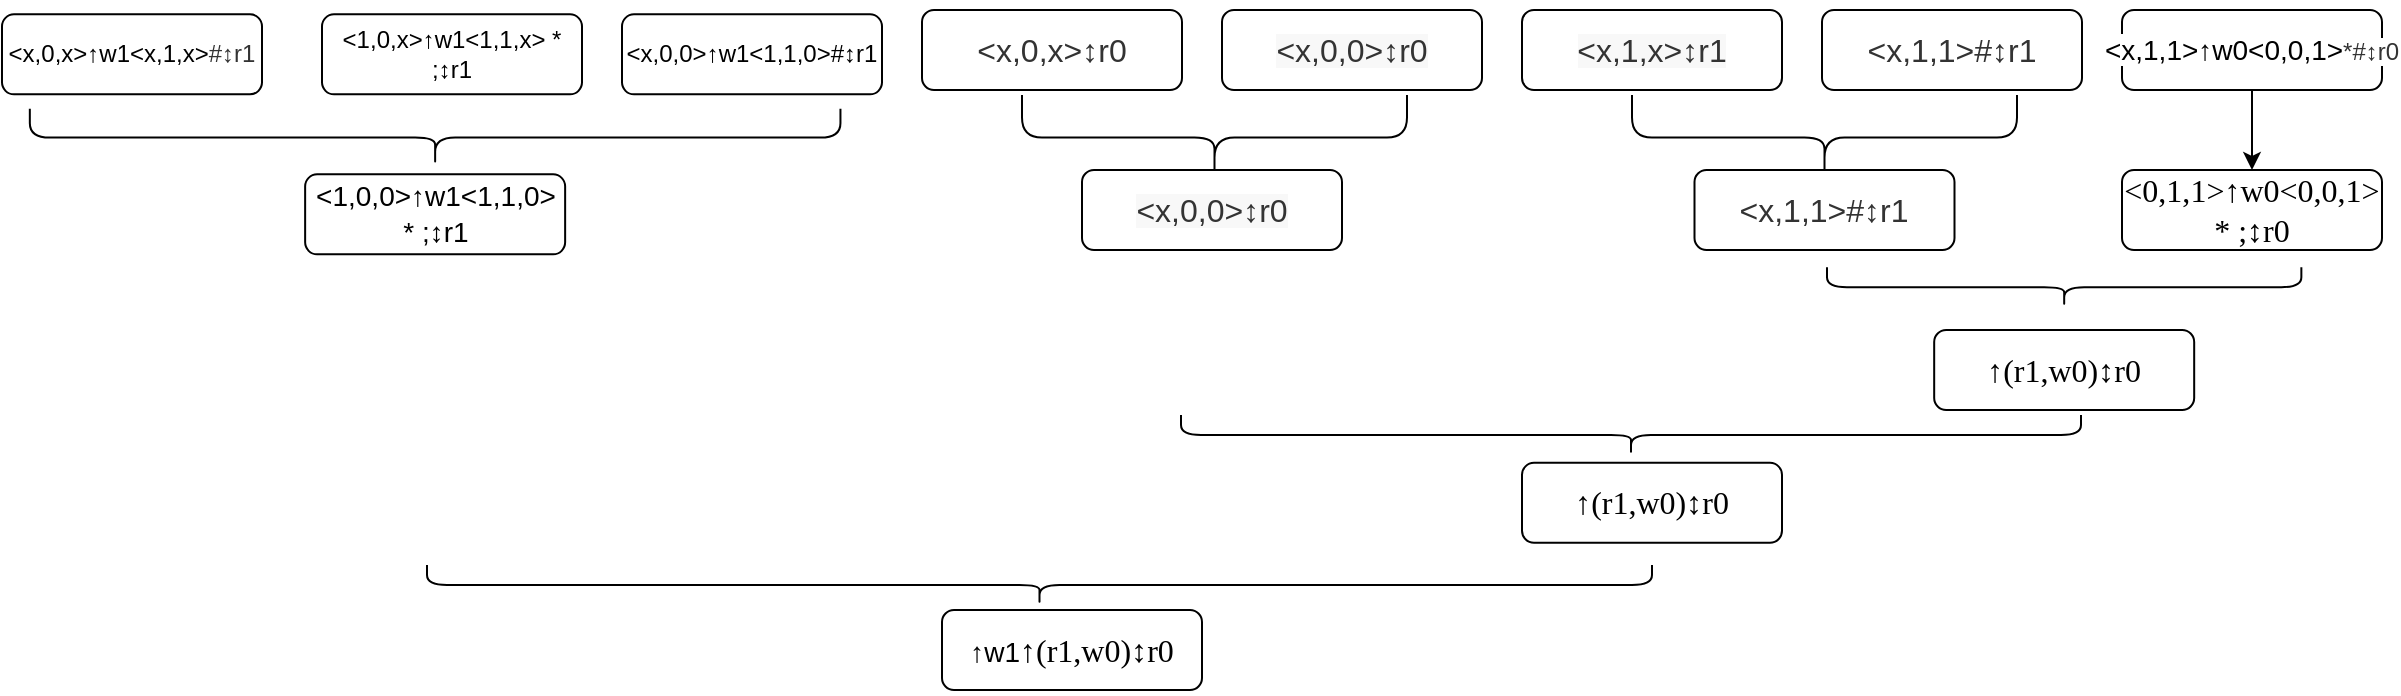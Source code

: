 <mxfile version="20.5.3" type="github">
  <diagram id="voq_Hp_KXatlv7T8ZGjq" name="第 1 页">
    <mxGraphModel dx="1422" dy="794" grid="0" gridSize="10" guides="1" tooltips="1" connect="1" arrows="1" fold="1" page="0" pageScale="1" pageWidth="827" pageHeight="1169" math="0" shadow="0">
      <root>
        <mxCell id="0" />
        <mxCell id="1" parent="0" />
        <mxCell id="uzzmSmjqvB5U3Lv1lw8r-1" value="&lt;p class=&quot;MsoNormal&quot;&gt;&lt;span style=&quot;color: rgb(51, 51, 51); letter-spacing: 0pt; font-size: 12pt; background: rgb(255, 255, 255);&quot;&gt;&amp;lt;x,0,x&amp;gt;↕r0&lt;/span&gt;&lt;/p&gt;" style="rounded=1;whiteSpace=wrap;html=1;" parent="1" vertex="1">
          <mxGeometry x="470" y="159.99" width="130" height="40" as="geometry" />
        </mxCell>
        <mxCell id="uzzmSmjqvB5U3Lv1lw8r-3" value="&lt;p class=&quot;MsoNormal&quot;&gt;&lt;span style=&quot;color: rgb(51, 51, 51); letter-spacing: 0pt; font-size: 12pt; background: rgb(248, 248, 248);&quot;&gt;&amp;lt;x,0,0&amp;gt;↕r0&lt;/span&gt;&lt;/p&gt;" style="rounded=1;whiteSpace=wrap;html=1;" parent="1" vertex="1">
          <mxGeometry x="620" y="159.99" width="130" height="40" as="geometry" />
        </mxCell>
        <mxCell id="uzzmSmjqvB5U3Lv1lw8r-4" value="&lt;p class=&quot;MsoNormal&quot;&gt;&lt;span style=&quot;letter-spacing: 0pt; background: rgb(255, 255, 255);&quot;&gt;&lt;font style=&quot;font-size: 12px;&quot;&gt;&amp;lt;1,0,x&amp;gt;↑w1&amp;lt;1,1,x&amp;gt; * ;↕r1&lt;/font&gt;&lt;/span&gt;&lt;/p&gt;" style="rounded=1;whiteSpace=wrap;html=1;" parent="1" vertex="1">
          <mxGeometry x="170" y="162.18" width="130" height="40" as="geometry" />
        </mxCell>
        <mxCell id="uzzmSmjqvB5U3Lv1lw8r-5" value="&lt;p style=&quot;&quot; class=&quot;MsoNormal&quot;&gt;&lt;span style=&quot;letter-spacing: 0pt; background: rgb(255, 255, 255);&quot;&gt;&amp;lt;x,0,x&amp;gt;↑w1&amp;lt;x,1,x&amp;gt;&lt;/span&gt;&lt;span style=&quot;color: rgb(51, 51, 51); letter-spacing: 0pt; background: rgb(255, 255, 255);&quot;&gt;#↕r1&lt;/span&gt;&lt;/p&gt;" style="rounded=1;whiteSpace=wrap;html=1;" parent="1" vertex="1">
          <mxGeometry x="10" y="162.18" width="130" height="40" as="geometry" />
        </mxCell>
        <mxCell id="uzzmSmjqvB5U3Lv1lw8r-6" value="&lt;p class=&quot;MsoNormal&quot;&gt;&lt;span style=&quot;mso-spacerun:&#39;yes&#39;;font-family:Helvetica;color:rgb(0,0,0);&#xa;letter-spacing:0.0pt;text-transform:none;font-style:normal;&#xa;font-size:10.5pt;mso-font-kerning:1.0pt;background:rgb(255,255,255);&#xa;mso-shading:rgb(255,255,255);&quot;&gt;&amp;lt;x,0,0&amp;gt;↑w1&amp;lt;1,1,0&amp;gt;#↕r1&lt;/span&gt;&lt;/p&gt;" style="rounded=1;whiteSpace=wrap;html=1;" parent="1" vertex="1">
          <mxGeometry x="320" y="162.18" width="130" height="40" as="geometry" />
        </mxCell>
        <mxCell id="uzzmSmjqvB5U3Lv1lw8r-7" value="&lt;p class=&quot;MsoNormal&quot;&gt;&lt;span style=&quot;letter-spacing: 0pt; font-size: 10.5pt; background: rgb(255, 255, 255);&quot;&gt;&amp;lt;x,1,1&amp;gt;↑w0&amp;lt;0,0,1&amp;gt;&lt;/span&gt;&lt;span style=&quot;color: rgb(51, 51, 51); letter-spacing: 0pt; background: rgb(255, 255, 255);&quot;&gt;*#↕r0&lt;/span&gt;&lt;/p&gt;" style="rounded=1;whiteSpace=wrap;html=1;" parent="1" vertex="1">
          <mxGeometry x="1070" y="160" width="130" height="40" as="geometry" />
        </mxCell>
        <mxCell id="uzzmSmjqvB5U3Lv1lw8r-8" value="&lt;p class=&quot;MsoNormal&quot;&gt;&lt;span style=&quot;color: rgb(51, 51, 51); letter-spacing: 0pt; font-size: 12pt; background: rgb(255, 255, 255);&quot;&gt;&amp;lt;x,1,1&amp;gt;#↕r1&lt;/span&gt;&lt;/p&gt;" style="rounded=1;whiteSpace=wrap;html=1;" parent="1" vertex="1">
          <mxGeometry x="920" y="160" width="130" height="40" as="geometry" />
        </mxCell>
        <mxCell id="uzzmSmjqvB5U3Lv1lw8r-9" value="&lt;p class=&quot;MsoNormal&quot;&gt;&lt;span style=&quot;color: rgb(51, 51, 51); letter-spacing: 0pt; font-size: 12pt; background: rgb(248, 248, 248);&quot;&gt;&amp;lt;x,1,x&amp;gt;↕r1&lt;/span&gt;&lt;/p&gt;" style="rounded=1;whiteSpace=wrap;html=1;" parent="1" vertex="1">
          <mxGeometry x="770" y="160" width="130" height="40" as="geometry" />
        </mxCell>
        <mxCell id="uzzmSmjqvB5U3Lv1lw8r-10" value="" style="shape=curlyBracket;whiteSpace=wrap;html=1;rounded=1;flipH=1;labelPosition=right;verticalLabelPosition=middle;align=left;verticalAlign=middle;rotation=90;" parent="1" vertex="1">
          <mxGeometry x="595" y="127.49" width="42.5" height="192.5" as="geometry" />
        </mxCell>
        <mxCell id="uzzmSmjqvB5U3Lv1lw8r-12" value="&lt;p class=&quot;MsoNormal&quot;&gt;&lt;span style=&quot;color: rgb(51, 51, 51); letter-spacing: 0pt; font-size: 12pt; background: rgb(248, 248, 248);&quot;&gt;&amp;lt;x,0,0&amp;gt;↕r0&lt;/span&gt;&lt;/p&gt;" style="rounded=1;whiteSpace=wrap;html=1;" parent="1" vertex="1">
          <mxGeometry x="550" y="239.99" width="130" height="40" as="geometry" />
        </mxCell>
        <mxCell id="uzzmSmjqvB5U3Lv1lw8r-13" value="" style="shape=curlyBracket;whiteSpace=wrap;html=1;rounded=1;flipH=1;labelPosition=right;verticalLabelPosition=middle;align=left;verticalAlign=middle;fontSize=12;rotation=90;" parent="1" vertex="1">
          <mxGeometry x="212.19" y="21.1" width="28.76" height="405.31" as="geometry" />
        </mxCell>
        <mxCell id="uzzmSmjqvB5U3Lv1lw8r-14" value="&lt;p class=&quot;MsoNormal&quot;&gt;&lt;span style=&quot;letter-spacing: 0pt; font-size: 10.5pt; background: rgb(255, 255, 255);&quot;&gt;&amp;lt;1,0,&lt;/span&gt;&lt;span style=&quot;font-family: 宋体; letter-spacing: 0pt; font-size: 10.5pt; background: rgb(255, 255, 255);&quot;&gt;&lt;font face=&quot;Helvetica&quot;&gt;0&lt;/font&gt;&lt;/span&gt;&lt;span style=&quot;letter-spacing: 0pt; font-size: 10.5pt; background: rgb(255, 255, 255);&quot;&gt;&amp;gt;↑w1&amp;lt;1,1,&lt;/span&gt;&lt;span style=&quot;font-family: 宋体; letter-spacing: 0pt; font-size: 10.5pt; background: rgb(255, 255, 255);&quot;&gt;&lt;font face=&quot;Helvetica&quot;&gt;0&lt;/font&gt;&lt;/span&gt;&lt;span style=&quot;letter-spacing: 0pt; font-size: 10.5pt; background: rgb(255, 255, 255);&quot;&gt;&amp;gt; * ;↕r1&lt;/span&gt;&lt;/p&gt;" style="rounded=1;whiteSpace=wrap;html=1;" parent="1" vertex="1">
          <mxGeometry x="161.57" y="242.18" width="130" height="40" as="geometry" />
        </mxCell>
        <mxCell id="uzzmSmjqvB5U3Lv1lw8r-17" value="" style="shape=curlyBracket;whiteSpace=wrap;html=1;rounded=1;flipH=1;labelPosition=right;verticalLabelPosition=middle;align=left;verticalAlign=middle;rotation=90;" parent="1" vertex="1">
          <mxGeometry x="900" y="127.5" width="42.5" height="192.5" as="geometry" />
        </mxCell>
        <mxCell id="uzzmSmjqvB5U3Lv1lw8r-18" value="&lt;p class=&quot;MsoNormal&quot;&gt;&lt;span style=&quot;color: rgb(51, 51, 51); letter-spacing: 0pt; font-size: 12pt; background-image: initial; background-position: initial; background-size: initial; background-repeat: initial; background-attachment: initial; background-origin: initial; background-clip: initial;&quot;&gt;&amp;lt;x,1,1&amp;gt;#↕r1&lt;/span&gt;&lt;/p&gt;" style="rounded=1;whiteSpace=wrap;html=1;" parent="1" vertex="1">
          <mxGeometry x="856.25" y="240" width="130" height="40" as="geometry" />
        </mxCell>
        <mxCell id="uzzmSmjqvB5U3Lv1lw8r-20" value="&lt;p class=&quot;MsoNormal&quot;&gt;&lt;span style=&quot;font-family: &amp;quot;Times New Roman&amp;quot;; font-size: 12pt;&quot;&gt;&amp;lt;0,1,&lt;/span&gt;&lt;span style=&quot;font-family: 宋体; font-size: 12pt;&quot;&gt;&lt;font face=&quot;Times New Roman&quot;&gt;1&lt;/font&gt;&lt;/span&gt;&lt;span style=&quot;font-family: &amp;quot;Times New Roman&amp;quot;; font-size: 12pt;&quot;&gt;&amp;gt;↑w0&amp;lt;0,0,&lt;/span&gt;&lt;span style=&quot;font-family: 宋体; font-size: 12pt;&quot;&gt;&lt;font face=&quot;Times New Roman&quot;&gt;1&lt;/font&gt;&lt;/span&gt;&lt;span style=&quot;font-family: &amp;quot;Times New Roman&amp;quot;; font-size: 12pt;&quot;&gt;&amp;gt; * ;↕r0&lt;/span&gt;&lt;/p&gt;" style="rounded=1;whiteSpace=wrap;html=1;" parent="1" vertex="1">
          <mxGeometry x="1070" y="240" width="130" height="40" as="geometry" />
        </mxCell>
        <mxCell id="uzzmSmjqvB5U3Lv1lw8r-21" value="" style="endArrow=classic;html=1;rounded=0;fontSize=12;exitX=0.5;exitY=1;exitDx=0;exitDy=0;entryX=0.5;entryY=0;entryDx=0;entryDy=0;" parent="1" source="uzzmSmjqvB5U3Lv1lw8r-7" target="uzzmSmjqvB5U3Lv1lw8r-20" edge="1">
          <mxGeometry width="50" height="50" relative="1" as="geometry">
            <mxPoint x="480" y="290" as="sourcePoint" />
            <mxPoint x="530" y="240" as="targetPoint" />
          </mxGeometry>
        </mxCell>
        <mxCell id="uzzmSmjqvB5U3Lv1lw8r-22" value="" style="shape=curlyBracket;whiteSpace=wrap;html=1;rounded=1;flipH=1;labelPosition=right;verticalLabelPosition=middle;align=left;verticalAlign=middle;fontSize=12;rotation=90;" parent="1" vertex="1">
          <mxGeometry x="1031.09" y="180" width="20" height="237.18" as="geometry" />
        </mxCell>
        <mxCell id="uzzmSmjqvB5U3Lv1lw8r-23" value="&lt;p class=&quot;MsoNormal&quot;&gt;&lt;span style=&quot;font-family: &amp;quot;Times New Roman&amp;quot;; font-size: 12pt;&quot;&gt;↑(&lt;/span&gt;&lt;span style=&quot;font-family: 宋体; font-size: 12pt;&quot;&gt;&lt;font face=&quot;Times New Roman&quot;&gt;r1,w0)&lt;/font&gt;&lt;/span&gt;&lt;span style=&quot;font-family: &amp;quot;Times New Roman&amp;quot;; font-size: 12pt;&quot;&gt;↕r0&lt;/span&gt;&lt;/p&gt;" style="rounded=1;whiteSpace=wrap;html=1;" parent="1" vertex="1">
          <mxGeometry x="976.09" y="319.99" width="130" height="40" as="geometry" />
        </mxCell>
        <mxCell id="uzzmSmjqvB5U3Lv1lw8r-24" value="" style="shape=curlyBracket;whiteSpace=wrap;html=1;rounded=1;flipH=1;labelPosition=right;verticalLabelPosition=middle;align=left;verticalAlign=middle;fontSize=12;rotation=90;" parent="1" vertex="1">
          <mxGeometry x="814.5" y="147.5" width="20" height="450" as="geometry" />
        </mxCell>
        <mxCell id="uzzmSmjqvB5U3Lv1lw8r-25" value="&lt;p class=&quot;MsoNormal&quot;&gt;&lt;span style=&quot;font-family: &amp;quot;Times New Roman&amp;quot;; font-size: 12pt;&quot;&gt;↑(&lt;/span&gt;&lt;span style=&quot;font-family: 宋体; font-size: 12pt;&quot;&gt;&lt;font face=&quot;Times New Roman&quot;&gt;r1,w0)&lt;/font&gt;&lt;/span&gt;&lt;span style=&quot;font-family: &amp;quot;Times New Roman&amp;quot;; font-size: 12pt;&quot;&gt;↕r0&lt;/span&gt;&lt;/p&gt;" style="rounded=1;whiteSpace=wrap;html=1;" parent="1" vertex="1">
          <mxGeometry x="770.0" y="386.41" width="130" height="40" as="geometry" />
        </mxCell>
        <mxCell id="uzzmSmjqvB5U3Lv1lw8r-26" value="" style="shape=curlyBracket;whiteSpace=wrap;html=1;rounded=1;flipH=1;labelPosition=right;verticalLabelPosition=middle;align=left;verticalAlign=middle;fontSize=12;rotation=90;" parent="1" vertex="1">
          <mxGeometry x="518.75" y="141.25" width="20" height="612.5" as="geometry" />
        </mxCell>
        <mxCell id="uzzmSmjqvB5U3Lv1lw8r-27" value="&lt;p class=&quot;MsoNormal&quot;&gt;&lt;span style=&quot;letter-spacing: 0pt; font-size: 10.5pt; background: rgb(255, 255, 255);&quot;&gt;&lt;font face=&quot;Helvetica&quot;&gt;↑w1&lt;/font&gt;&lt;/span&gt;&lt;span style=&quot;font-family: &amp;quot;Times New Roman&amp;quot;; font-size: 12pt;&quot;&gt;↑(&lt;/span&gt;&lt;span style=&quot;font-family: 宋体; font-size: 12pt;&quot;&gt;&lt;font face=&quot;Times New Roman&quot;&gt;r1,w0)&lt;/font&gt;&lt;/span&gt;&lt;span style=&quot;font-family: &amp;quot;Times New Roman&amp;quot;; font-size: 12pt;&quot;&gt;↕r0&lt;/span&gt;&lt;/p&gt;" style="rounded=1;whiteSpace=wrap;html=1;" parent="1" vertex="1">
          <mxGeometry x="480.0" y="460" width="130" height="40" as="geometry" />
        </mxCell>
      </root>
    </mxGraphModel>
  </diagram>
</mxfile>
